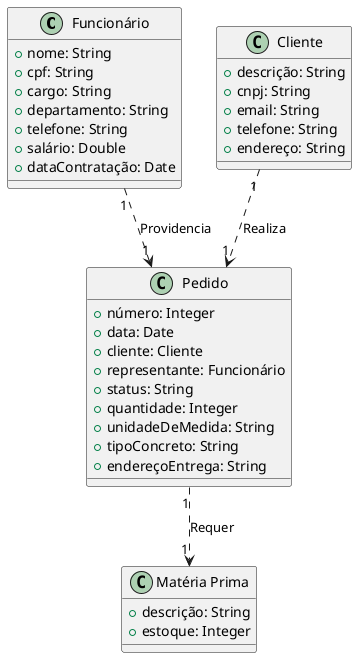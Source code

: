 ' Estudo de caso baseado no artigo de modelagem de sistemas industriais, Palazzo e Edelweizz (1998), apud Lutherer E. et al., 1994. 
' O estudo representa uma fábrica de concreto que inclui vendas, escritório e a planta industrial. 
' A planta é composta de vários receptáculos de armazenagem de cimento, areia, cascalho e água;
' um misturador para preparação do concreto; duas balanças para pesar os componentes;
' uma válvula de medição de componentes; controle de descarga de água;
'  duas esteiras de transporte para levar os ingredientes sólidos ao misturador.
' Os clientes preenchem uma ordem de pedido entregue pelo representante com o tipo 
' e quantidade de concreto para entrega em um ou mais dias pela transportadora da empresa.
' O departamento de vendas escalona a ordem e eventualmente encaminha a indústria para o encarregado de produção.
' A indústria providência a execução do pedido, através da área de produção e de matéria prima.
' A produção executa a ordem solicitando materiais que são entregues no local pelo encarregado do almoxarifado e estocagem.
' O operador das máquinas executa os controles de fabricação tendo como auxiliares os operários responsáveis 
' pela mistura dos componentes e pelo funcionário encarregado do controle de fluxo de trabalho.
' Caso algum produto da matéria prima fique abaixo do nível de segurança, 
' o encarregado da produção emite ordem para o departamento de compras providenciar o pedido da mercadoria que 
' após a entrega é verificado pelo setor de recebimento e distribuição se está entregue conforme foi feito o pedido.
' Após a fabricação, o produto é entregue na construção e o cliente efetua o pagamento 
' que é recebido pelo departamento financeiro da indústria.

@startuml 

class Funcionário {
  +nome: String
  +cpf: String
  +cargo: String
  +departamento: String 
  +telefone: String
  +salário: Double
  +dataContratação: Date
}

class Cliente {
  +descrição: String
  +cnpj: String
  +email: String
  +telefone: String
  +endereço: String
}

class Pedido {
  +número: Integer
  +data: Date
  +cliente: Cliente
  +representante: Funcionário
  +status: String
  +quantidade: Integer
  +unidadeDeMedida: String
  +tipoConcreto: String
  +endereçoEntrega: String
}

class "Matéria Prima" {
  +descrição: String
  +estoque: Integer
}

Cliente "1" ..> "1" Pedido :Realiza
Funcionário "1" ..> "1" Pedido :Providencia
Pedido "1" ..> "1" "Matéria Prima" :Requer

@enduml